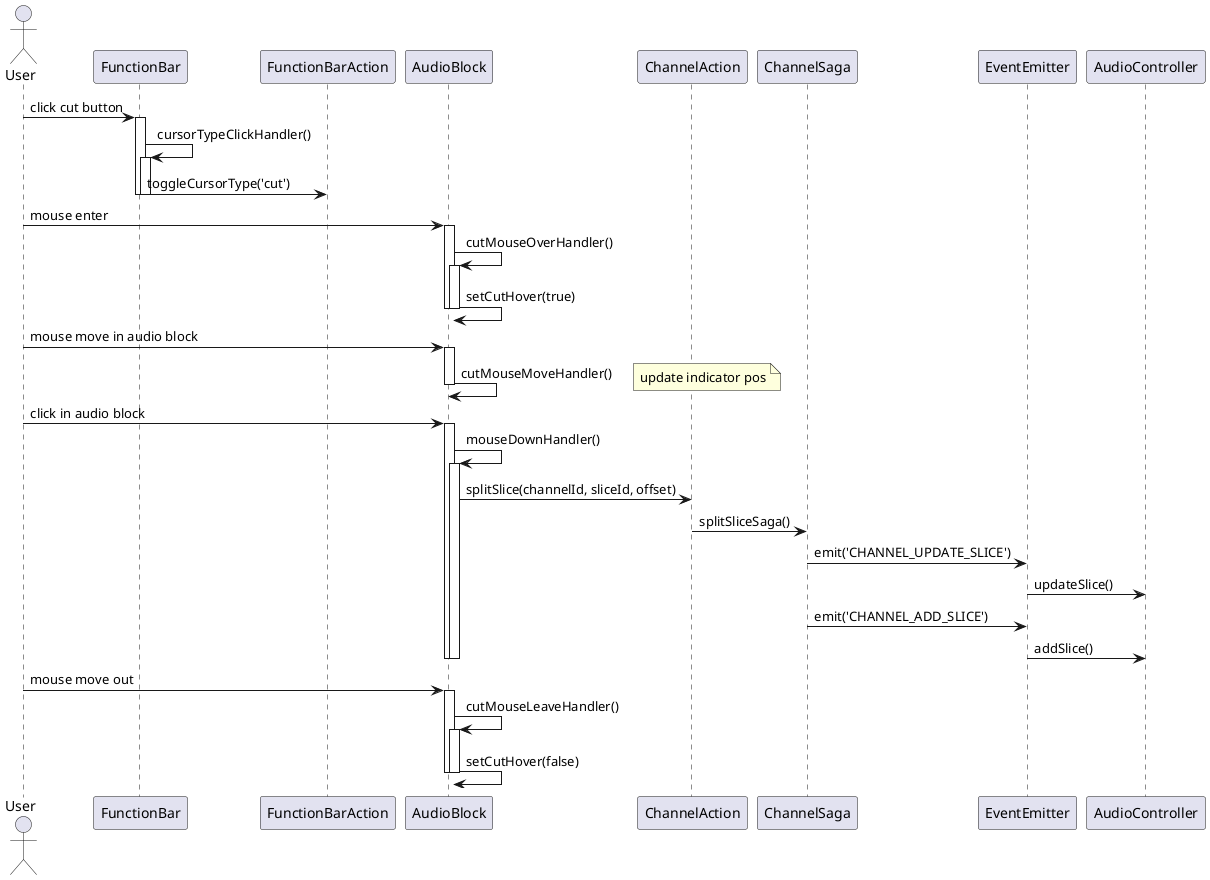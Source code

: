 @startuml
actor User

User -> FunctionBar: click cut button
activate FunctionBar
FunctionBar -> FunctionBar: cursorTypeClickHandler()
activate FunctionBar
FunctionBar -> FunctionBarAction: toggleCursorType('cut')
deactivate FunctionBar
deactivate FunctionBar

User -> AudioBlock: mouse enter
activate AudioBlock
AudioBlock -> AudioBlock: cutMouseOverHandler()
activate AudioBlock
AudioBlock -> AudioBlock: setCutHover(true)
deactivate AudioBlock
deactivate AudioBlock

User -> AudioBlock: mouse move in audio block
activate AudioBlock
AudioBlock -> AudioBlock: cutMouseMoveHandler()
note right: update indicator pos
deactivate AudioBlock

User -> AudioBlock: click in audio block
activate AudioBlock
AudioBlock -> AudioBlock: mouseDownHandler()
activate AudioBlock
AudioBlock -> ChannelAction: splitSlice(channelId, sliceId, offset)
ChannelAction -> ChannelSaga: splitSliceSaga()
ChannelSaga -> EventEmitter: emit('CHANNEL_UPDATE_SLICE')
EventEmitter -> AudioController: updateSlice()
ChannelSaga -> EventEmitter: emit('CHANNEL_ADD_SLICE')
EventEmitter -> AudioController: addSlice()
deactivate AudioBlock
deactivate AudioBlock

User -> AudioBlock: mouse move out
activate AudioBlock
AudioBlock -> AudioBlock: cutMouseLeaveHandler()
activate AudioBlock
AudioBlock -> AudioBlock: setCutHover(false)
deactivate AudioBlock
deactivate AudioBlock


@enduml
